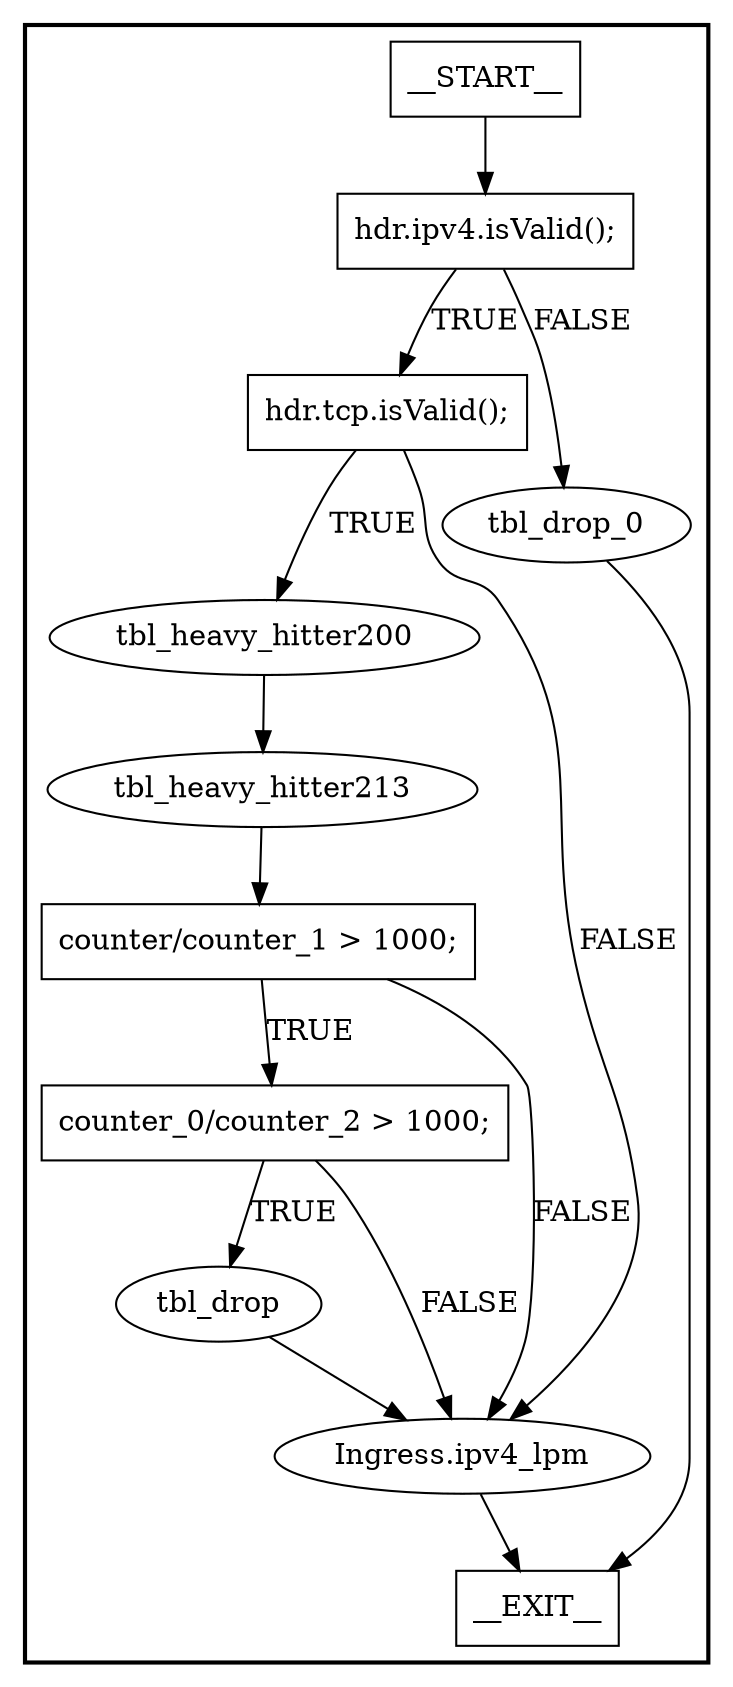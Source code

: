 digraph Ingress {
subgraph cluster {
graph [
label="", labeljust=r, style=bold];
0[label=__START__, margin="", shape=rectangle, style=solid];
1[label=__EXIT__, margin="", shape=rectangle, style=solid];
2[label="hdr.ipv4.isValid();", margin="", shape=rectangle, style=solid];
3[label="hdr.tcp.isValid();", margin="", shape=rectangle, style=solid];
4[label=tbl_heavy_hitter200, margin="", shape=ellipse, style=solid];
5[label=tbl_heavy_hitter213, margin="", shape=ellipse, style=solid];
6[label="counter/counter_1 > 1000;", margin="", shape=rectangle, style=solid];
7[label="counter_0/counter_2 > 1000;", margin="", shape=rectangle, style=solid];
8[label=tbl_drop, margin="", shape=ellipse, style=solid];
9[label="Ingress.ipv4_lpm", margin="", shape=ellipse, style=solid];
10[label=tbl_drop_0, margin="", shape=ellipse, style=solid];
0 -> 2[label=""];
2 -> 3[label=TRUE];
2 -> 10[label=FALSE];
3 -> 4[label=TRUE];
3 -> 9[label=FALSE];
4 -> 5[label=""];
5 -> 6[label=""];
6 -> 7[label=TRUE];
6 -> 9[label=FALSE];
7 -> 8[label=TRUE];
7 -> 9[label=FALSE];
8 -> 9[label=""];
9 -> 1[label=""];
10 -> 1[label=""];
}
}
